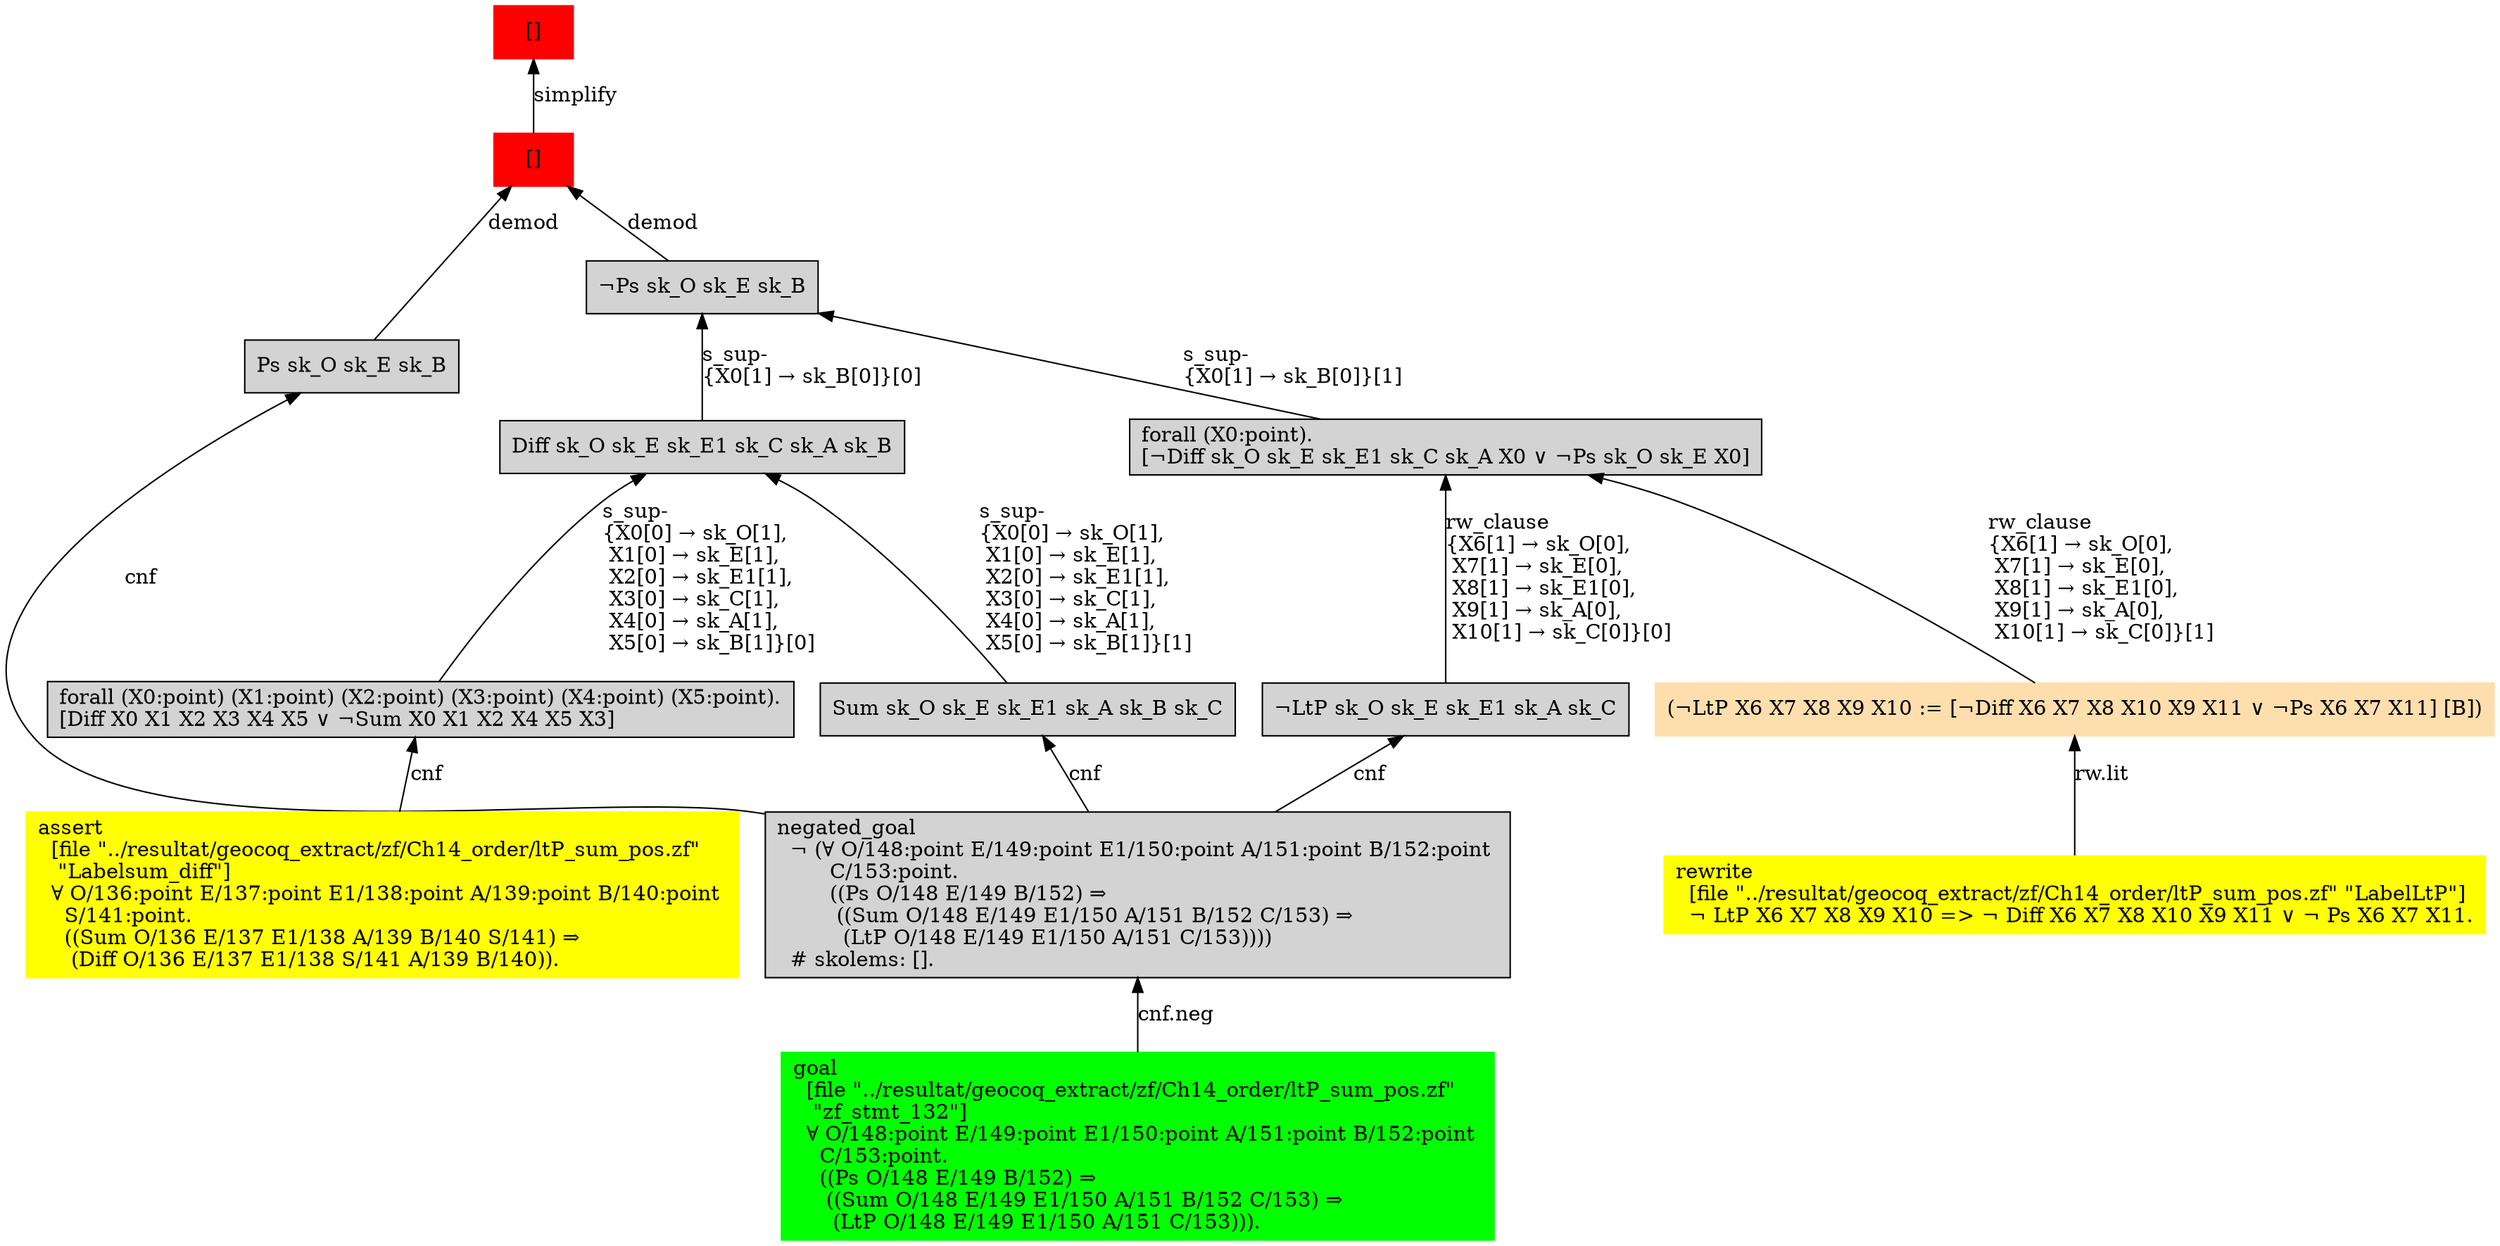 digraph "unsat_graph" {
  vertex_0 [color=red, label="[]", shape=box, style=filled];
  vertex_0 -> vertex_1 [label="simplify", dir="back"];
  vertex_1 [color=red, label="[]", shape=box, style=filled];
  vertex_1 -> vertex_2 [label="demod", dir="back"];
  vertex_2 [shape=box, label="Ps sk_O sk_E sk_B\l", style=filled];
  vertex_2 -> vertex_3 [label="cnf", dir="back"];
  vertex_3 [shape=box, label="negated_goal\l  ¬ (∀ O/148:point E/149:point E1/150:point A/151:point B/152:point \l        C/153:point.\l        ((Ps O/148 E/149 B/152) ⇒\l         ((Sum O/148 E/149 E1/150 A/151 B/152 C/153) ⇒\l          (LtP O/148 E/149 E1/150 A/151 C/153))))\l  # skolems: [].\l", style=filled];
  vertex_3 -> vertex_4 [label="cnf.neg", dir="back"];
  vertex_4 [color=green, shape=box, label="goal\l  [file \"../resultat/geocoq_extract/zf/Ch14_order/ltP_sum_pos.zf\" \l   \"zf_stmt_132\"]\l  ∀ O/148:point E/149:point E1/150:point A/151:point B/152:point \l    C/153:point.\l    ((Ps O/148 E/149 B/152) ⇒\l     ((Sum O/148 E/149 E1/150 A/151 B/152 C/153) ⇒\l      (LtP O/148 E/149 E1/150 A/151 C/153))).\l", style=filled];
  vertex_1 -> vertex_5 [label="demod", dir="back"];
  vertex_5 [shape=box, label="¬Ps sk_O sk_E sk_B\l", style=filled];
  vertex_5 -> vertex_6 [label="s_sup-\l\{X0[1] → sk_B[0]\}[1]\l", dir="back"];
  vertex_6 [shape=box, label="forall (X0:point).\l[¬Diff sk_O sk_E sk_E1 sk_C sk_A X0 ∨ ¬Ps sk_O sk_E X0]\l", style=filled];
  vertex_6 -> vertex_7 [label="rw_clause\l\{X6[1] → sk_O[0], \l X7[1] → sk_E[0], \l X8[1] → sk_E1[0], \l X9[1] → sk_A[0], \l X10[1] → sk_C[0]\}[1]\l", dir="back"];
  vertex_7 [color=navajowhite, shape=box, label="(¬LtP X6 X7 X8 X9 X10 := [¬Diff X6 X7 X8 X10 X9 X11 ∨ ¬Ps X6 X7 X11] [B])\l", style=filled];
  vertex_7 -> vertex_8 [label="rw.lit", dir="back"];
  vertex_8 [color=yellow, shape=box, label="rewrite\l  [file \"../resultat/geocoq_extract/zf/Ch14_order/ltP_sum_pos.zf\" \"LabelLtP\"]\l  ¬ LtP X6 X7 X8 X9 X10 =\> ¬ Diff X6 X7 X8 X10 X9 X11 ∨ ¬ Ps X6 X7 X11.\l", style=filled];
  vertex_6 -> vertex_9 [label="rw_clause\l\{X6[1] → sk_O[0], \l X7[1] → sk_E[0], \l X8[1] → sk_E1[0], \l X9[1] → sk_A[0], \l X10[1] → sk_C[0]\}[0]\l", dir="back"];
  vertex_9 [shape=box, label="¬LtP sk_O sk_E sk_E1 sk_A sk_C\l", style=filled];
  vertex_9 -> vertex_3 [label="cnf", dir="back"];
  vertex_5 -> vertex_10 [label="s_sup-\l\{X0[1] → sk_B[0]\}[0]\l", dir="back"];
  vertex_10 [shape=box, label="Diff sk_O sk_E sk_E1 sk_C sk_A sk_B\l", style=filled];
  vertex_10 -> vertex_11 [label="s_sup-\l\{X0[0] → sk_O[1], \l X1[0] → sk_E[1], \l X2[0] → sk_E1[1], \l X3[0] → sk_C[1], \l X4[0] → sk_A[1], \l X5[0] → sk_B[1]\}[0]\l", dir="back"];
  vertex_11 [shape=box, label="forall (X0:point) (X1:point) (X2:point) (X3:point) (X4:point) (X5:point).\l[Diff X0 X1 X2 X3 X4 X5 ∨ ¬Sum X0 X1 X2 X4 X5 X3]\l", style=filled];
  vertex_11 -> vertex_12 [label="cnf", dir="back"];
  vertex_12 [color=yellow, shape=box, label="assert\l  [file \"../resultat/geocoq_extract/zf/Ch14_order/ltP_sum_pos.zf\" \l   \"Labelsum_diff\"]\l  ∀ O/136:point E/137:point E1/138:point A/139:point B/140:point \l    S/141:point.\l    ((Sum O/136 E/137 E1/138 A/139 B/140 S/141) ⇒\l     (Diff O/136 E/137 E1/138 S/141 A/139 B/140)).\l", style=filled];
  vertex_10 -> vertex_13 [label="s_sup-\l\{X0[0] → sk_O[1], \l X1[0] → sk_E[1], \l X2[0] → sk_E1[1], \l X3[0] → sk_C[1], \l X4[0] → sk_A[1], \l X5[0] → sk_B[1]\}[1]\l", dir="back"];
  vertex_13 [shape=box, label="Sum sk_O sk_E sk_E1 sk_A sk_B sk_C\l", style=filled];
  vertex_13 -> vertex_3 [label="cnf", dir="back"];
  }


